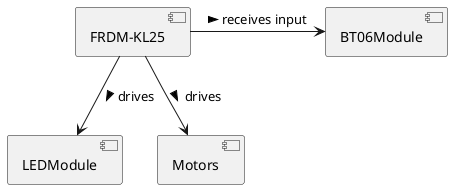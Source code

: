 @startuml

[FRDM-KL25] as FRDM
[LEDModule] as LED
[Motors] as Motor
[BT06Module] as BT

FRDM -d-> LED : drives >
FRDM -d-> Motor : drives >
FRDM -r-> BT : receives input >
@enduml